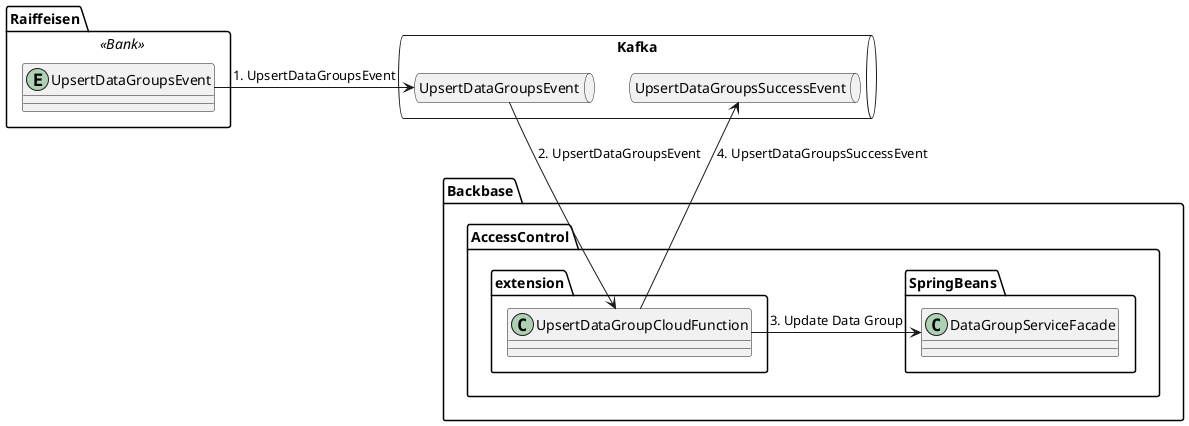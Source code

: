 @startuml
package "Kafka" <<queue>> {
  package "UpsertDataGroupsEvent" <<queue>> {
  }
  package "UpsertDataGroupsSuccessEvent" <<queue>> {
  }
}

package "Raiffeisen" <<Bank>> {
  entity UpsertDataGroupsEvent
}

package "Backbase.AccessControl" {
  package "SpringBeans" {
    class DataGroupServiceFacade
  }
  package "extension" {
    class UpsertDataGroupCloudFunction
  }
}

Raiffeisen.UpsertDataGroupsEvent -> Kafka.UpsertDataGroupsEvent: 1. UpsertDataGroupsEvent

Kafka.UpsertDataGroupsEvent --> Backbase.AccessControl.extension.UpsertDataGroupCloudFunction: 2. UpsertDataGroupsEvent

Backbase.AccessControl.extension.UpsertDataGroupCloudFunction -> Backbase.AccessControl.SpringBeans.DataGroupServiceFacade: 3. Update Data Group
Backbase.AccessControl.extension.UpsertDataGroupCloudFunction --> Kafka.UpsertDataGroupsSuccessEvent: 4. UpsertDataGroupsSuccessEvent
@enduml